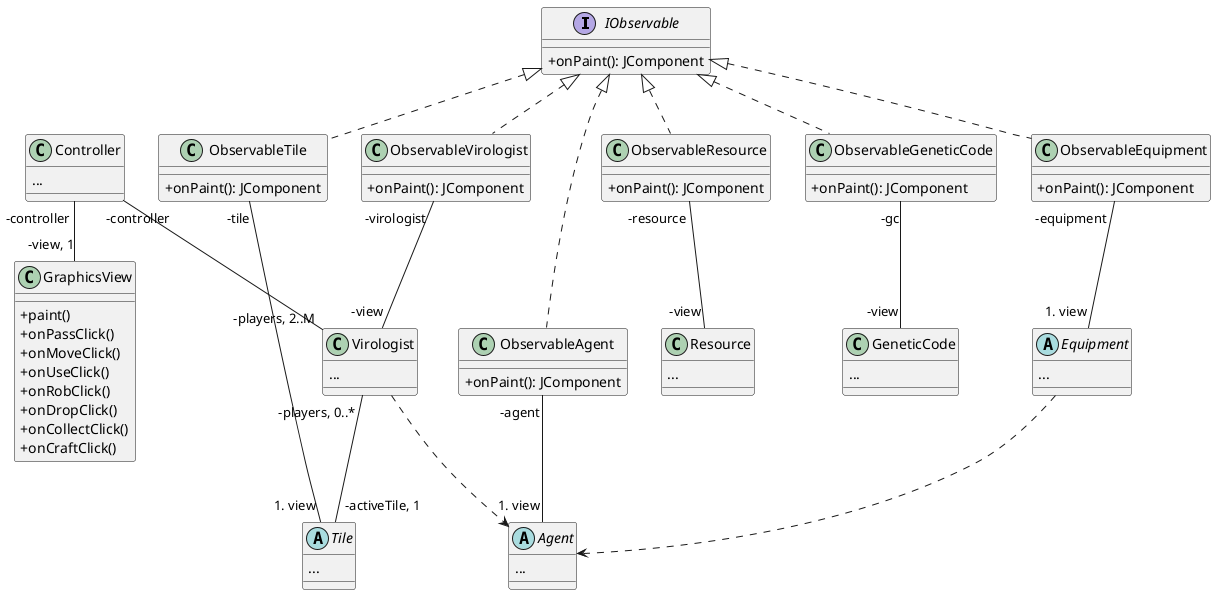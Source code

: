 @startuml
'https://plantuml.com/class-diagram
skinparam classAttributeIconSize 0


together {
    interface IObservable {
        + onPaint(): JComponent
    }

    class ObservableAgent implements IObservable{
        + onPaint(): JComponent
    }
    ObservableAgent "-agent" -- "#view" Agent

    class ObservableEquipment implements IObservable{
        + onPaint(): JComponent
    }
    ObservableEquipment "-equipment" -- "#view" Equipment

    class ObservableTile implements IObservable{
        + onPaint(): JComponent
    }
    ObservableTile "-tile" -- "#view" Tile

    class ObservableVirologist implements IObservable{
        + onPaint(): JComponent
    }
    ObservableVirologist "-virologist" -- "-view" Virologist

    class ObservableResource implements IObservable{
        + onPaint(): JComponent
    }
    ObservableResource "-resource" -- "-view" Resource

    class ObservableGeneticCode implements IObservable {
        + onPaint(): JComponent
    }
    ObservableGeneticCode "-gc" -- "-view" GeneticCode
}

abstract class Agent {
    ...
}

class Resource {
    ...
}

class Virologist {
    ...
}

abstract class Equipment {
    ...
}

abstract class Tile {
    ...
}

class GeneticCode {
    ...
}

Virologist ..> Agent
Equipment ..> Agent
Virologist "-players, 0..*" -- "-activeTile, 1" Tile

class Controller {
    ...
}

Controller "-controller" -- "-players, 2..M" Virologist
Controller  "-controller" -- "-view, 1" GraphicsView

class GraphicsView {
    +paint()
    +onPassClick()
    +onMoveClick()
    +onUseClick()
    +onRobClick()
    +onDropClick()
    +onCollectClick()
    +onCraftClick()

}

@enduml